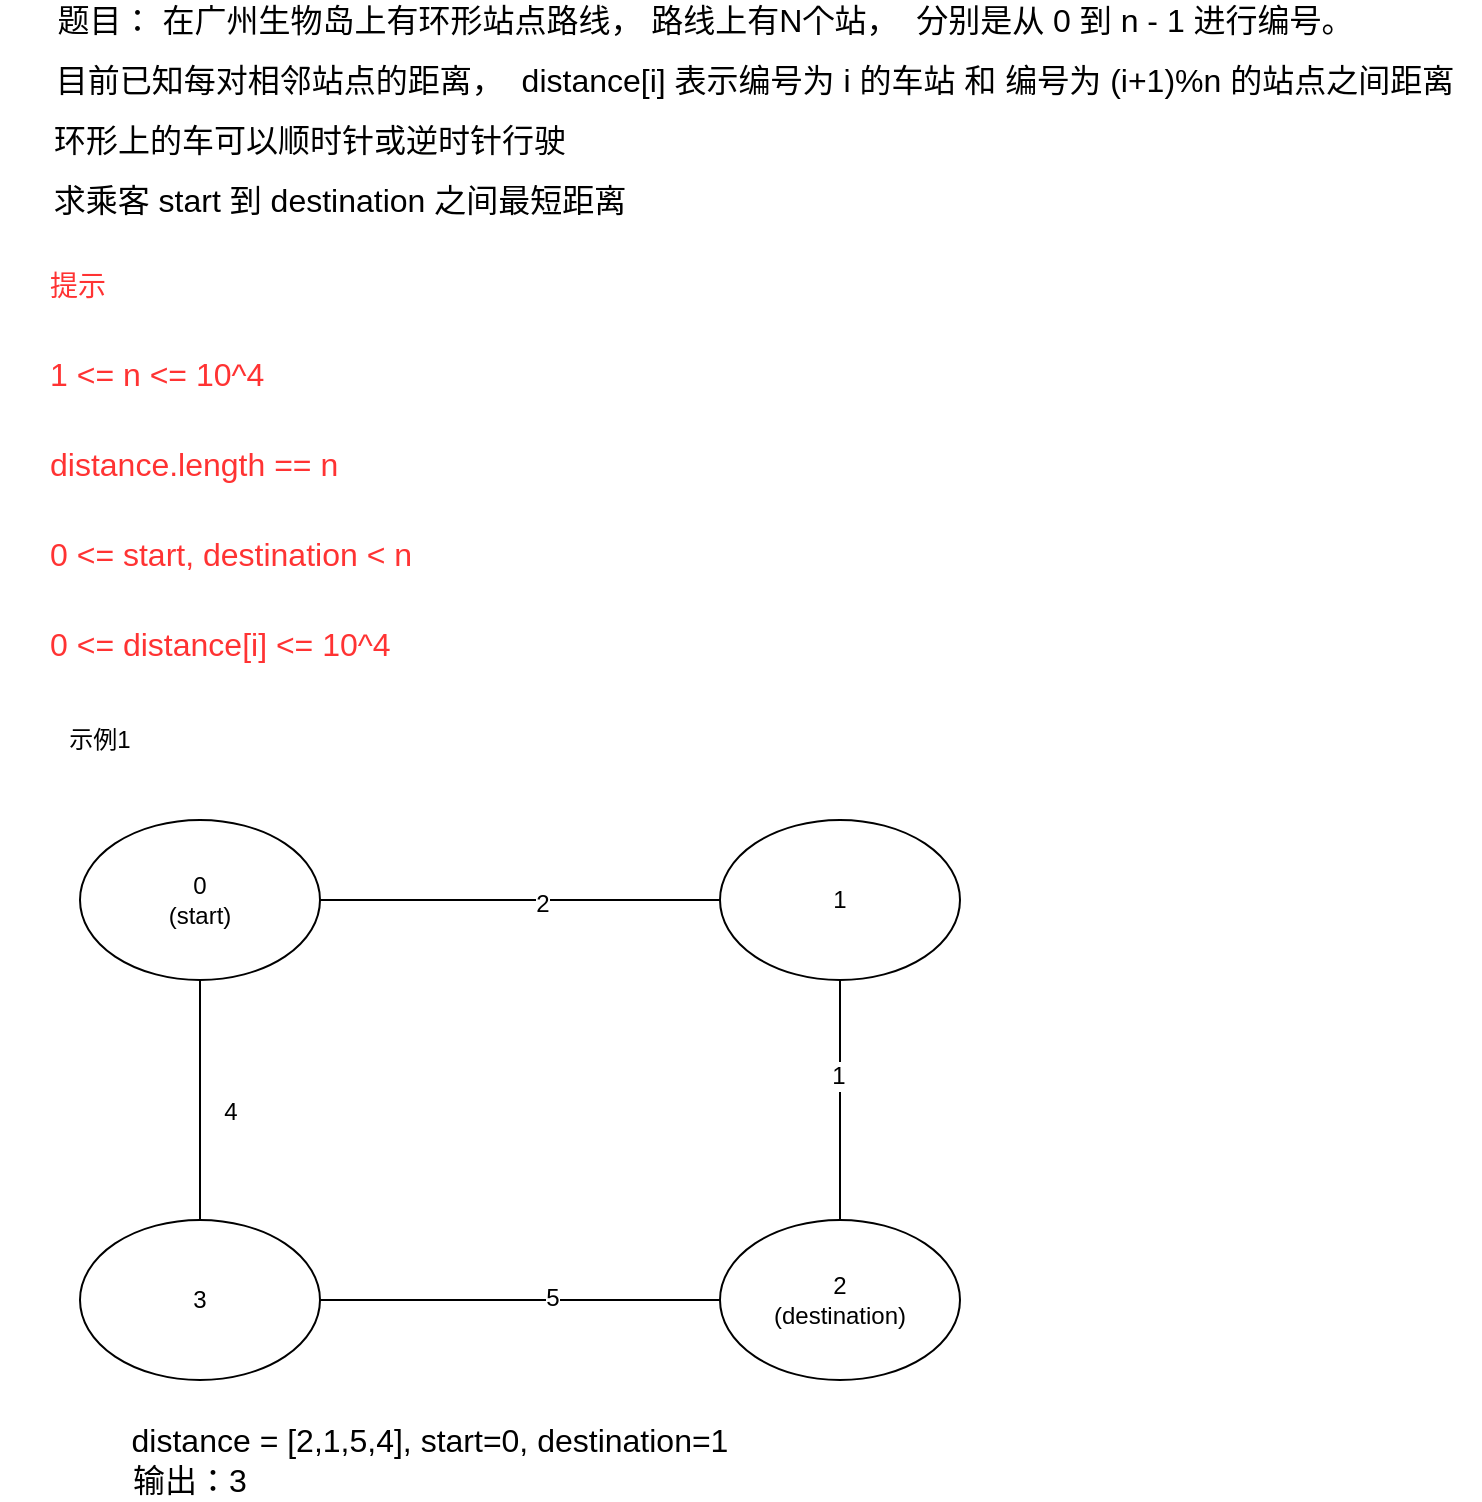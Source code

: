<mxfile version="12.4.8" type="github">
  <diagram id="cC2I9uxYICh7ZXYRlDdz" name="Page-1">
    <mxGraphModel dx="2066" dy="1163" grid="1" gridSize="10" guides="1" tooltips="1" connect="1" arrows="1" fold="1" page="1" pageScale="1" pageWidth="827" pageHeight="1169" math="0" shadow="0">
      <root>
        <mxCell id="0"/>
        <mxCell id="1" parent="0"/>
        <mxCell id="HfESi_d0lb-CTOYMs_fl-1" value="&lt;div&gt;&lt;font style=&quot;font-size: 16px&quot;&gt;题目： 在广州生物岛上有环形站点路线， 路线上有N个站，&amp;nbsp; 分别是从 0 到 n - 1 进行编号。&amp;nbsp;&lt;/font&gt;&lt;/div&gt;" style="text;html=1;strokeColor=none;fillColor=none;align=center;verticalAlign=middle;whiteSpace=wrap;rounded=0;" parent="1" vertex="1">
          <mxGeometry x="40" y="80" width="710" height="20" as="geometry"/>
        </mxCell>
        <mxCell id="HfESi_d0lb-CTOYMs_fl-2" value="&lt;font style=&quot;font-size: 16px&quot;&gt;求乘客 start 到 destination 之间最短距离&lt;/font&gt;" style="text;html=1;strokeColor=none;fillColor=none;align=center;verticalAlign=middle;whiteSpace=wrap;rounded=0;" parent="1" vertex="1">
          <mxGeometry x="60" y="170" width="300" height="20" as="geometry"/>
        </mxCell>
        <mxCell id="HfESi_d0lb-CTOYMs_fl-3" value="&lt;font style=&quot;font-size: 16px&quot;&gt;目前已知每对相邻站点的距离，&amp;nbsp; distance[i] 表示编号为 i 的车站 和 编号为 (i+1)%n 的站点之间距离&lt;/font&gt;" style="text;html=1;strokeColor=none;fillColor=none;align=center;verticalAlign=middle;whiteSpace=wrap;rounded=0;" parent="1" vertex="1">
          <mxGeometry x="55" y="110" width="725" height="20" as="geometry"/>
        </mxCell>
        <mxCell id="HfESi_d0lb-CTOYMs_fl-4" value="&lt;font style=&quot;font-size: 16px&quot;&gt;环形上的车可以顺时针或逆时针行驶&lt;/font&gt;" style="text;html=1;strokeColor=none;fillColor=none;align=center;verticalAlign=middle;whiteSpace=wrap;rounded=0;" parent="1" vertex="1">
          <mxGeometry x="55" y="140" width="280" height="20" as="geometry"/>
        </mxCell>
        <mxCell id="HfESi_d0lb-CTOYMs_fl-5" value="&lt;h1&gt;&lt;font style=&quot;font-size: 14px ; font-weight: normal&quot; color=&quot;#ff3333&quot;&gt;提示&lt;/font&gt;&lt;/h1&gt;&lt;h1&gt;&lt;font size=&quot;3&quot; style=&quot;font-weight: normal&quot; color=&quot;#ff3333&quot;&gt;1 &amp;lt;= n &amp;lt;= 10^4&lt;/font&gt;&lt;/h1&gt;&lt;h1&gt;&lt;font size=&quot;3&quot; style=&quot;font-weight: normal&quot; color=&quot;#ff3333&quot;&gt;distance.length == n&lt;/font&gt;&lt;/h1&gt;&lt;h1&gt;&lt;font size=&quot;3&quot; style=&quot;font-weight: normal&quot; color=&quot;#ff3333&quot;&gt;0 &amp;lt;= start, destination &amp;lt; n&lt;/font&gt;&lt;/h1&gt;&lt;h1&gt;&lt;font size=&quot;3&quot; style=&quot;font-weight: normal&quot; color=&quot;#ff3333&quot;&gt;0 &amp;lt;= distance[i] &amp;lt;= 10^4&lt;/font&gt;&lt;/h1&gt;" style="text;html=1;strokeColor=none;fillColor=none;spacing=5;spacingTop=-20;whiteSpace=wrap;overflow=hidden;rounded=0;" parent="1" vertex="1">
          <mxGeometry x="60" y="200" width="210" height="240" as="geometry"/>
        </mxCell>
        <mxCell id="d9KWemY0AeZxDd0A3wbB-1" value="0&lt;br&gt;(start)" style="ellipse;whiteSpace=wrap;html=1;" vertex="1" parent="1">
          <mxGeometry x="80" y="490" width="120" height="80" as="geometry"/>
        </mxCell>
        <mxCell id="d9KWemY0AeZxDd0A3wbB-2" value="1" style="ellipse;whiteSpace=wrap;html=1;" vertex="1" parent="1">
          <mxGeometry x="400" y="490" width="120" height="80" as="geometry"/>
        </mxCell>
        <mxCell id="d9KWemY0AeZxDd0A3wbB-3" value="3" style="ellipse;whiteSpace=wrap;html=1;" vertex="1" parent="1">
          <mxGeometry x="80" y="690" width="120" height="80" as="geometry"/>
        </mxCell>
        <mxCell id="d9KWemY0AeZxDd0A3wbB-4" value="2&lt;br&gt;(destination)" style="ellipse;whiteSpace=wrap;html=1;" vertex="1" parent="1">
          <mxGeometry x="400" y="690" width="120" height="80" as="geometry"/>
        </mxCell>
        <mxCell id="d9KWemY0AeZxDd0A3wbB-5" value="" style="endArrow=none;html=1;exitX=1;exitY=0.5;exitDx=0;exitDy=0;entryX=0;entryY=0.5;entryDx=0;entryDy=0;" edge="1" parent="1" source="d9KWemY0AeZxDd0A3wbB-1" target="d9KWemY0AeZxDd0A3wbB-2">
          <mxGeometry width="50" height="50" relative="1" as="geometry">
            <mxPoint x="220" y="600" as="sourcePoint"/>
            <mxPoint x="390" y="530" as="targetPoint"/>
          </mxGeometry>
        </mxCell>
        <mxCell id="d9KWemY0AeZxDd0A3wbB-7" value="2" style="text;html=1;align=center;verticalAlign=middle;resizable=0;points=[];labelBackgroundColor=#ffffff;" vertex="1" connectable="0" parent="d9KWemY0AeZxDd0A3wbB-5">
          <mxGeometry x="0.11" y="-2" relative="1" as="geometry">
            <mxPoint as="offset"/>
          </mxGeometry>
        </mxCell>
        <mxCell id="d9KWemY0AeZxDd0A3wbB-8" value="" style="endArrow=none;html=1;entryX=0.5;entryY=1;entryDx=0;entryDy=0;exitX=0.5;exitY=0;exitDx=0;exitDy=0;" edge="1" parent="1" source="d9KWemY0AeZxDd0A3wbB-3" target="d9KWemY0AeZxDd0A3wbB-1">
          <mxGeometry width="50" height="50" relative="1" as="geometry">
            <mxPoint x="180" y="640" as="sourcePoint"/>
            <mxPoint x="230" y="590" as="targetPoint"/>
          </mxGeometry>
        </mxCell>
        <mxCell id="d9KWemY0AeZxDd0A3wbB-9" value="" style="endArrow=none;html=1;exitX=1;exitY=0.5;exitDx=0;exitDy=0;entryX=0;entryY=0.5;entryDx=0;entryDy=0;" edge="1" parent="1" source="d9KWemY0AeZxDd0A3wbB-3" target="d9KWemY0AeZxDd0A3wbB-4">
          <mxGeometry width="50" height="50" relative="1" as="geometry">
            <mxPoint x="210" y="870" as="sourcePoint"/>
            <mxPoint x="260" y="820" as="targetPoint"/>
          </mxGeometry>
        </mxCell>
        <mxCell id="d9KWemY0AeZxDd0A3wbB-12" value="5" style="text;html=1;align=center;verticalAlign=middle;resizable=0;points=[];labelBackgroundColor=#ffffff;" vertex="1" connectable="0" parent="d9KWemY0AeZxDd0A3wbB-9">
          <mxGeometry x="0.16" y="1" relative="1" as="geometry">
            <mxPoint as="offset"/>
          </mxGeometry>
        </mxCell>
        <mxCell id="d9KWemY0AeZxDd0A3wbB-10" value="" style="endArrow=none;html=1;entryX=0.5;entryY=1;entryDx=0;entryDy=0;exitX=0.5;exitY=0;exitDx=0;exitDy=0;" edge="1" parent="1" source="d9KWemY0AeZxDd0A3wbB-4" target="d9KWemY0AeZxDd0A3wbB-2">
          <mxGeometry width="50" height="50" relative="1" as="geometry">
            <mxPoint x="10" y="670" as="sourcePoint"/>
            <mxPoint x="60" y="620" as="targetPoint"/>
          </mxGeometry>
        </mxCell>
        <mxCell id="d9KWemY0AeZxDd0A3wbB-13" value="1" style="text;html=1;align=center;verticalAlign=middle;resizable=0;points=[];labelBackgroundColor=#ffffff;" vertex="1" connectable="0" parent="d9KWemY0AeZxDd0A3wbB-10">
          <mxGeometry x="0.2" y="1" relative="1" as="geometry">
            <mxPoint as="offset"/>
          </mxGeometry>
        </mxCell>
        <mxCell id="d9KWemY0AeZxDd0A3wbB-11" value="4" style="text;html=1;align=center;verticalAlign=middle;resizable=0;points=[];autosize=1;" vertex="1" parent="1">
          <mxGeometry x="145" y="626" width="20" height="20" as="geometry"/>
        </mxCell>
        <mxCell id="d9KWemY0AeZxDd0A3wbB-14" value="示例1" style="text;html=1;strokeColor=none;fillColor=none;align=center;verticalAlign=middle;whiteSpace=wrap;rounded=0;" vertex="1" parent="1">
          <mxGeometry x="70" y="440" width="40" height="20" as="geometry"/>
        </mxCell>
        <mxCell id="d9KWemY0AeZxDd0A3wbB-15" value="&lt;font style=&quot;font-size: 16px&quot;&gt;distance = [2,1,5,4], start=0, destination=1&lt;/font&gt;" style="text;html=1;strokeColor=none;fillColor=none;align=center;verticalAlign=middle;whiteSpace=wrap;rounded=0;" vertex="1" parent="1">
          <mxGeometry x="80" y="790" width="350" height="20" as="geometry"/>
        </mxCell>
        <mxCell id="d9KWemY0AeZxDd0A3wbB-18" value="&lt;span style=&quot;font-size: 16px&quot;&gt;输出：3&lt;/span&gt;" style="text;html=1;strokeColor=none;fillColor=none;align=center;verticalAlign=middle;whiteSpace=wrap;rounded=0;" vertex="1" parent="1">
          <mxGeometry x="80" y="810" width="110" height="20" as="geometry"/>
        </mxCell>
      </root>
    </mxGraphModel>
  </diagram>
</mxfile>
